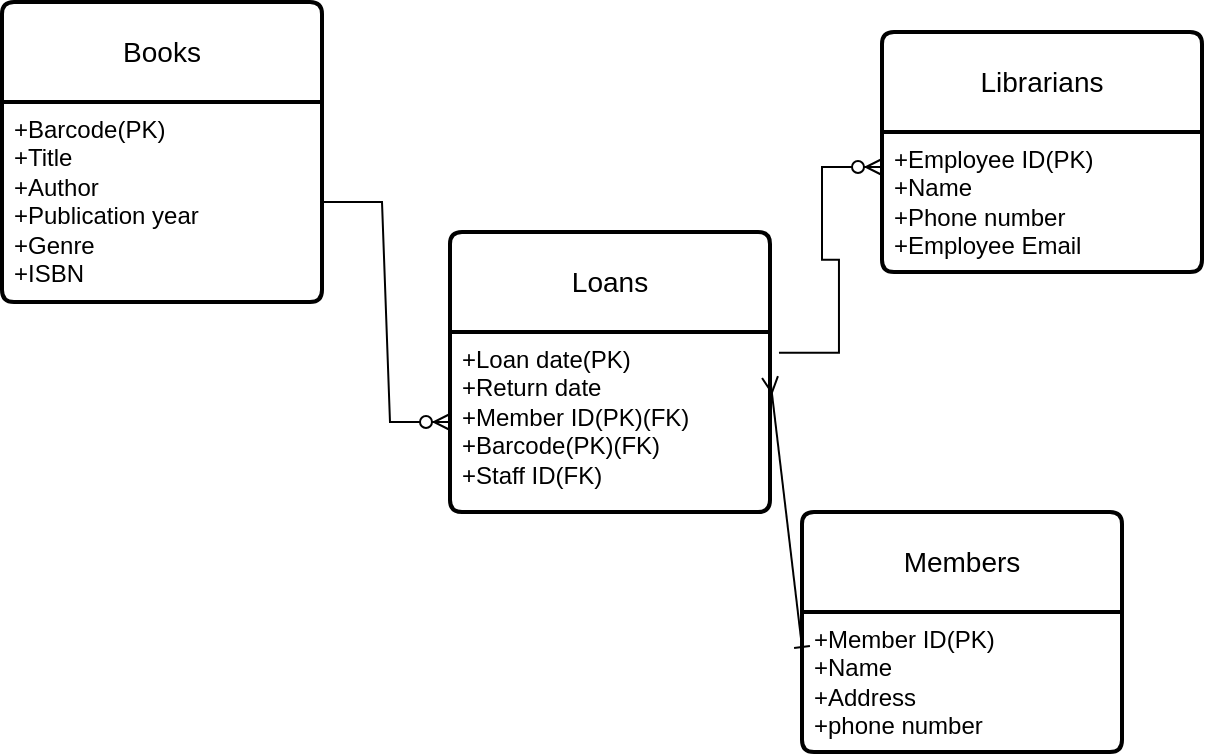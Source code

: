 <mxfile version="24.4.10" type="github">
  <diagram name="Page-1" id="bnuOR79JYo8FfRdz7kM4">
    <mxGraphModel dx="1444" dy="749" grid="1" gridSize="10" guides="1" tooltips="1" connect="1" arrows="1" fold="1" page="1" pageScale="1" pageWidth="827" pageHeight="1169" math="0" shadow="0">
      <root>
        <mxCell id="0" />
        <mxCell id="1" parent="0" />
        <mxCell id="HpKkr5umcqQvZqvKwtWS-14" style="edgeStyle=orthogonalEdgeStyle;rounded=0;orthogonalLoop=1;jettySize=auto;html=1;exitX=0.5;exitY=1;exitDx=0;exitDy=0;entryX=0.5;entryY=1;entryDx=0;entryDy=0;" edge="1" parent="1" source="HpKkr5umcqQvZqvKwtWS-4" target="HpKkr5umcqQvZqvKwtWS-3">
          <mxGeometry relative="1" as="geometry" />
        </mxCell>
        <mxCell id="HpKkr5umcqQvZqvKwtWS-12" style="edgeStyle=orthogonalEdgeStyle;rounded=0;orthogonalLoop=1;jettySize=auto;html=1;exitX=0.5;exitY=1;exitDx=0;exitDy=0;entryX=0.5;entryY=1;entryDx=0;entryDy=0;" edge="1" parent="1" source="HpKkr5umcqQvZqvKwtWS-4" target="HpKkr5umcqQvZqvKwtWS-3">
          <mxGeometry relative="1" as="geometry" />
        </mxCell>
        <mxCell id="HpKkr5umcqQvZqvKwtWS-1" value="Librarians" style="swimlane;childLayout=stackLayout;horizontal=1;startSize=50;horizontalStack=0;rounded=1;fontSize=14;fontStyle=0;strokeWidth=2;resizeParent=0;resizeLast=1;shadow=0;dashed=0;align=center;arcSize=4;whiteSpace=wrap;html=1;" vertex="1" parent="1">
          <mxGeometry x="470" y="640" width="160" height="120" as="geometry" />
        </mxCell>
        <mxCell id="HpKkr5umcqQvZqvKwtWS-2" value="+Employee ID(PK)&lt;div&gt;+Name&lt;/div&gt;&lt;div&gt;+Phone number&lt;/div&gt;&lt;div&gt;+Employee Email&lt;/div&gt;" style="align=left;strokeColor=none;fillColor=none;spacingLeft=4;fontSize=12;verticalAlign=top;resizable=0;rotatable=0;part=1;html=1;" vertex="1" parent="HpKkr5umcqQvZqvKwtWS-1">
          <mxGeometry y="50" width="160" height="70" as="geometry" />
        </mxCell>
        <mxCell id="HpKkr5umcqQvZqvKwtWS-3" value="Loans" style="swimlane;childLayout=stackLayout;horizontal=1;startSize=50;horizontalStack=0;rounded=1;fontSize=14;fontStyle=0;strokeWidth=2;resizeParent=0;resizeLast=1;shadow=0;dashed=0;align=center;arcSize=4;whiteSpace=wrap;html=1;" vertex="1" parent="1">
          <mxGeometry x="254" y="740" width="160" height="140" as="geometry" />
        </mxCell>
        <mxCell id="HpKkr5umcqQvZqvKwtWS-4" value="+Loan date(PK)&lt;div&gt;+Return date&lt;/div&gt;&lt;div&gt;+Member ID(PK)(FK)&lt;/div&gt;&lt;div&gt;+Barcode(PK)(FK)&lt;/div&gt;&lt;div&gt;+Staff ID(FK)&lt;/div&gt;" style="align=left;strokeColor=none;fillColor=none;spacingLeft=4;fontSize=12;verticalAlign=top;resizable=0;rotatable=0;part=1;html=1;" vertex="1" parent="HpKkr5umcqQvZqvKwtWS-3">
          <mxGeometry y="50" width="160" height="90" as="geometry" />
        </mxCell>
        <mxCell id="HpKkr5umcqQvZqvKwtWS-5" value="Books" style="swimlane;childLayout=stackLayout;horizontal=1;startSize=50;horizontalStack=0;rounded=1;fontSize=14;fontStyle=0;strokeWidth=2;resizeParent=0;resizeLast=1;shadow=0;dashed=0;align=center;arcSize=4;whiteSpace=wrap;html=1;" vertex="1" parent="1">
          <mxGeometry x="30" y="625" width="160" height="150" as="geometry" />
        </mxCell>
        <mxCell id="HpKkr5umcqQvZqvKwtWS-6" value="+Barcode(PK)&lt;div&gt;+Title&lt;/div&gt;&lt;div&gt;+Author&lt;/div&gt;&lt;div&gt;+Publication year&lt;/div&gt;&lt;div&gt;+Genre&lt;/div&gt;&lt;div&gt;+ISBN&lt;/div&gt;" style="align=left;strokeColor=none;fillColor=none;spacingLeft=4;fontSize=12;verticalAlign=top;resizable=0;rotatable=0;part=1;html=1;" vertex="1" parent="HpKkr5umcqQvZqvKwtWS-5">
          <mxGeometry y="50" width="160" height="100" as="geometry" />
        </mxCell>
        <mxCell id="HpKkr5umcqQvZqvKwtWS-7" value="Members" style="swimlane;childLayout=stackLayout;horizontal=1;startSize=50;horizontalStack=0;rounded=1;fontSize=14;fontStyle=0;strokeWidth=2;resizeParent=0;resizeLast=1;shadow=0;dashed=0;align=center;arcSize=4;whiteSpace=wrap;html=1;" vertex="1" parent="1">
          <mxGeometry x="430" y="880" width="160" height="120" as="geometry" />
        </mxCell>
        <mxCell id="HpKkr5umcqQvZqvKwtWS-8" value="+Member ID(PK)&lt;div&gt;+Name&lt;/div&gt;&lt;div&gt;+Address&amp;nbsp;&lt;/div&gt;&lt;div&gt;+phone number&lt;/div&gt;" style="align=left;strokeColor=none;fillColor=none;spacingLeft=4;fontSize=12;verticalAlign=top;resizable=0;rotatable=0;part=1;html=1;" vertex="1" parent="HpKkr5umcqQvZqvKwtWS-7">
          <mxGeometry y="50" width="160" height="70" as="geometry" />
        </mxCell>
        <mxCell id="HpKkr5umcqQvZqvKwtWS-10" value="" style="endArrow=baseDash;html=1;rounded=0;exitX=1;exitY=0.25;exitDx=0;exitDy=0;entryX=0;entryY=0.25;entryDx=0;entryDy=0;startArrow=ERmany;startFill=0;endFill=0;" edge="1" parent="1" source="HpKkr5umcqQvZqvKwtWS-4" target="HpKkr5umcqQvZqvKwtWS-8">
          <mxGeometry relative="1" as="geometry">
            <mxPoint x="254" y="790" as="sourcePoint" />
            <mxPoint x="414" y="790" as="targetPoint" />
          </mxGeometry>
        </mxCell>
        <mxCell id="HpKkr5umcqQvZqvKwtWS-11" value="" style="edgeStyle=entityRelationEdgeStyle;fontSize=12;html=1;endArrow=ERzeroToMany;endFill=1;rounded=0;entryX=0;entryY=0.5;entryDx=0;entryDy=0;exitX=1;exitY=0.5;exitDx=0;exitDy=0;" edge="1" parent="1" source="HpKkr5umcqQvZqvKwtWS-6" target="HpKkr5umcqQvZqvKwtWS-4">
          <mxGeometry width="100" height="100" relative="1" as="geometry">
            <mxPoint x="210" y="830" as="sourcePoint" />
            <mxPoint x="310" y="730" as="targetPoint" />
          </mxGeometry>
        </mxCell>
        <mxCell id="HpKkr5umcqQvZqvKwtWS-16" value="" style="edgeStyle=entityRelationEdgeStyle;fontSize=12;html=1;endArrow=ERzeroToMany;endFill=1;rounded=0;exitX=1.028;exitY=0.115;exitDx=0;exitDy=0;exitPerimeter=0;entryX=0;entryY=0.25;entryDx=0;entryDy=0;" edge="1" parent="1" source="HpKkr5umcqQvZqvKwtWS-4" target="HpKkr5umcqQvZqvKwtWS-2">
          <mxGeometry width="100" height="100" relative="1" as="geometry">
            <mxPoint x="250" y="700" as="sourcePoint" />
            <mxPoint x="390" y="630" as="targetPoint" />
            <Array as="points">
              <mxPoint x="400" y="800" />
              <mxPoint x="270" y="660" />
              <mxPoint x="320" y="680" />
            </Array>
          </mxGeometry>
        </mxCell>
      </root>
    </mxGraphModel>
  </diagram>
</mxfile>
